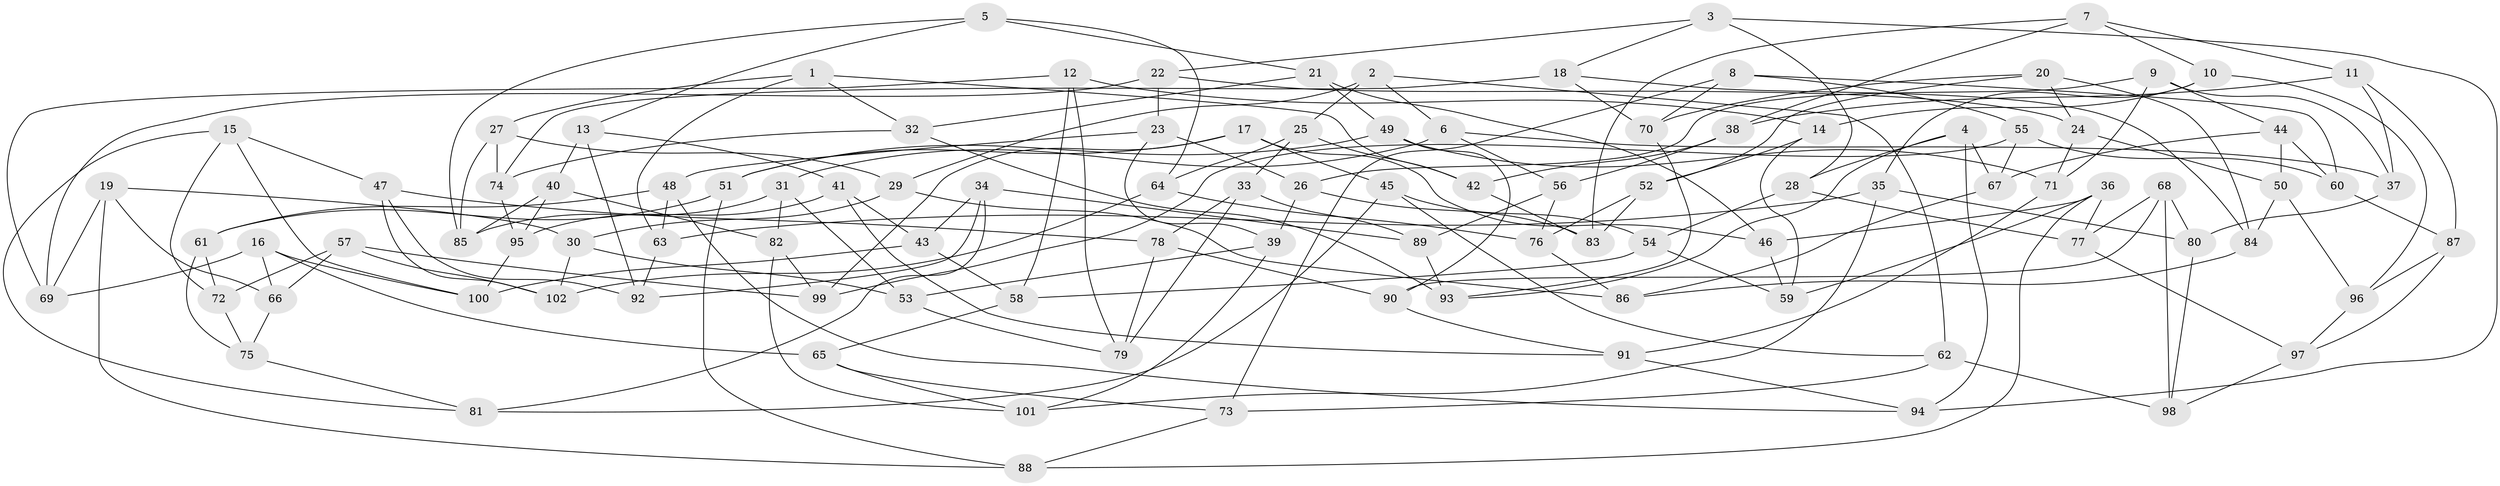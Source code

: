 // coarse degree distribution, {7: 0.125, 17: 0.025, 9: 0.025, 10: 0.075, 11: 0.025, 5: 0.075, 3: 0.075, 8: 0.05, 6: 0.25, 12: 0.025, 4: 0.25}
// Generated by graph-tools (version 1.1) at 2025/20/03/04/25 18:20:38]
// undirected, 102 vertices, 204 edges
graph export_dot {
graph [start="1"]
  node [color=gray90,style=filled];
  1;
  2;
  3;
  4;
  5;
  6;
  7;
  8;
  9;
  10;
  11;
  12;
  13;
  14;
  15;
  16;
  17;
  18;
  19;
  20;
  21;
  22;
  23;
  24;
  25;
  26;
  27;
  28;
  29;
  30;
  31;
  32;
  33;
  34;
  35;
  36;
  37;
  38;
  39;
  40;
  41;
  42;
  43;
  44;
  45;
  46;
  47;
  48;
  49;
  50;
  51;
  52;
  53;
  54;
  55;
  56;
  57;
  58;
  59;
  60;
  61;
  62;
  63;
  64;
  65;
  66;
  67;
  68;
  69;
  70;
  71;
  72;
  73;
  74;
  75;
  76;
  77;
  78;
  79;
  80;
  81;
  82;
  83;
  84;
  85;
  86;
  87;
  88;
  89;
  90;
  91;
  92;
  93;
  94;
  95;
  96;
  97;
  98;
  99;
  100;
  101;
  102;
  1 -- 27;
  1 -- 32;
  1 -- 42;
  1 -- 63;
  2 -- 6;
  2 -- 25;
  2 -- 62;
  2 -- 29;
  3 -- 22;
  3 -- 94;
  3 -- 18;
  3 -- 28;
  4 -- 93;
  4 -- 94;
  4 -- 28;
  4 -- 67;
  5 -- 85;
  5 -- 13;
  5 -- 21;
  5 -- 64;
  6 -- 56;
  6 -- 31;
  6 -- 37;
  7 -- 11;
  7 -- 83;
  7 -- 10;
  7 -- 38;
  8 -- 55;
  8 -- 70;
  8 -- 73;
  8 -- 60;
  9 -- 37;
  9 -- 26;
  9 -- 44;
  9 -- 71;
  10 -- 96;
  10 -- 14;
  10 -- 35;
  11 -- 37;
  11 -- 38;
  11 -- 87;
  12 -- 14;
  12 -- 79;
  12 -- 69;
  12 -- 58;
  13 -- 92;
  13 -- 41;
  13 -- 40;
  14 -- 59;
  14 -- 52;
  15 -- 81;
  15 -- 100;
  15 -- 72;
  15 -- 47;
  16 -- 66;
  16 -- 65;
  16 -- 69;
  16 -- 100;
  17 -- 51;
  17 -- 46;
  17 -- 45;
  17 -- 99;
  18 -- 84;
  18 -- 70;
  18 -- 74;
  19 -- 88;
  19 -- 69;
  19 -- 30;
  19 -- 66;
  20 -- 52;
  20 -- 24;
  20 -- 70;
  20 -- 84;
  21 -- 32;
  21 -- 49;
  21 -- 46;
  22 -- 69;
  22 -- 23;
  22 -- 24;
  23 -- 48;
  23 -- 39;
  23 -- 26;
  24 -- 50;
  24 -- 71;
  25 -- 42;
  25 -- 33;
  25 -- 64;
  26 -- 39;
  26 -- 83;
  27 -- 29;
  27 -- 74;
  27 -- 85;
  28 -- 54;
  28 -- 77;
  29 -- 86;
  29 -- 30;
  30 -- 53;
  30 -- 102;
  31 -- 82;
  31 -- 53;
  31 -- 85;
  32 -- 93;
  32 -- 74;
  33 -- 89;
  33 -- 79;
  33 -- 78;
  34 -- 43;
  34 -- 81;
  34 -- 92;
  34 -- 89;
  35 -- 80;
  35 -- 101;
  35 -- 63;
  36 -- 77;
  36 -- 88;
  36 -- 59;
  36 -- 46;
  37 -- 80;
  38 -- 42;
  38 -- 56;
  39 -- 101;
  39 -- 53;
  40 -- 85;
  40 -- 82;
  40 -- 95;
  41 -- 91;
  41 -- 95;
  41 -- 43;
  42 -- 83;
  43 -- 100;
  43 -- 58;
  44 -- 67;
  44 -- 50;
  44 -- 60;
  45 -- 62;
  45 -- 81;
  45 -- 54;
  46 -- 59;
  47 -- 92;
  47 -- 78;
  47 -- 102;
  48 -- 63;
  48 -- 61;
  48 -- 94;
  49 -- 90;
  49 -- 71;
  49 -- 51;
  50 -- 96;
  50 -- 84;
  51 -- 61;
  51 -- 88;
  52 -- 83;
  52 -- 76;
  53 -- 79;
  54 -- 58;
  54 -- 59;
  55 -- 99;
  55 -- 67;
  55 -- 60;
  56 -- 76;
  56 -- 89;
  57 -- 99;
  57 -- 102;
  57 -- 72;
  57 -- 66;
  58 -- 65;
  60 -- 87;
  61 -- 72;
  61 -- 75;
  62 -- 98;
  62 -- 73;
  63 -- 92;
  64 -- 76;
  64 -- 102;
  65 -- 73;
  65 -- 101;
  66 -- 75;
  67 -- 86;
  68 -- 98;
  68 -- 90;
  68 -- 80;
  68 -- 77;
  70 -- 93;
  71 -- 91;
  72 -- 75;
  73 -- 88;
  74 -- 95;
  75 -- 81;
  76 -- 86;
  77 -- 97;
  78 -- 90;
  78 -- 79;
  80 -- 98;
  82 -- 99;
  82 -- 101;
  84 -- 86;
  87 -- 97;
  87 -- 96;
  89 -- 93;
  90 -- 91;
  91 -- 94;
  95 -- 100;
  96 -- 97;
  97 -- 98;
}
